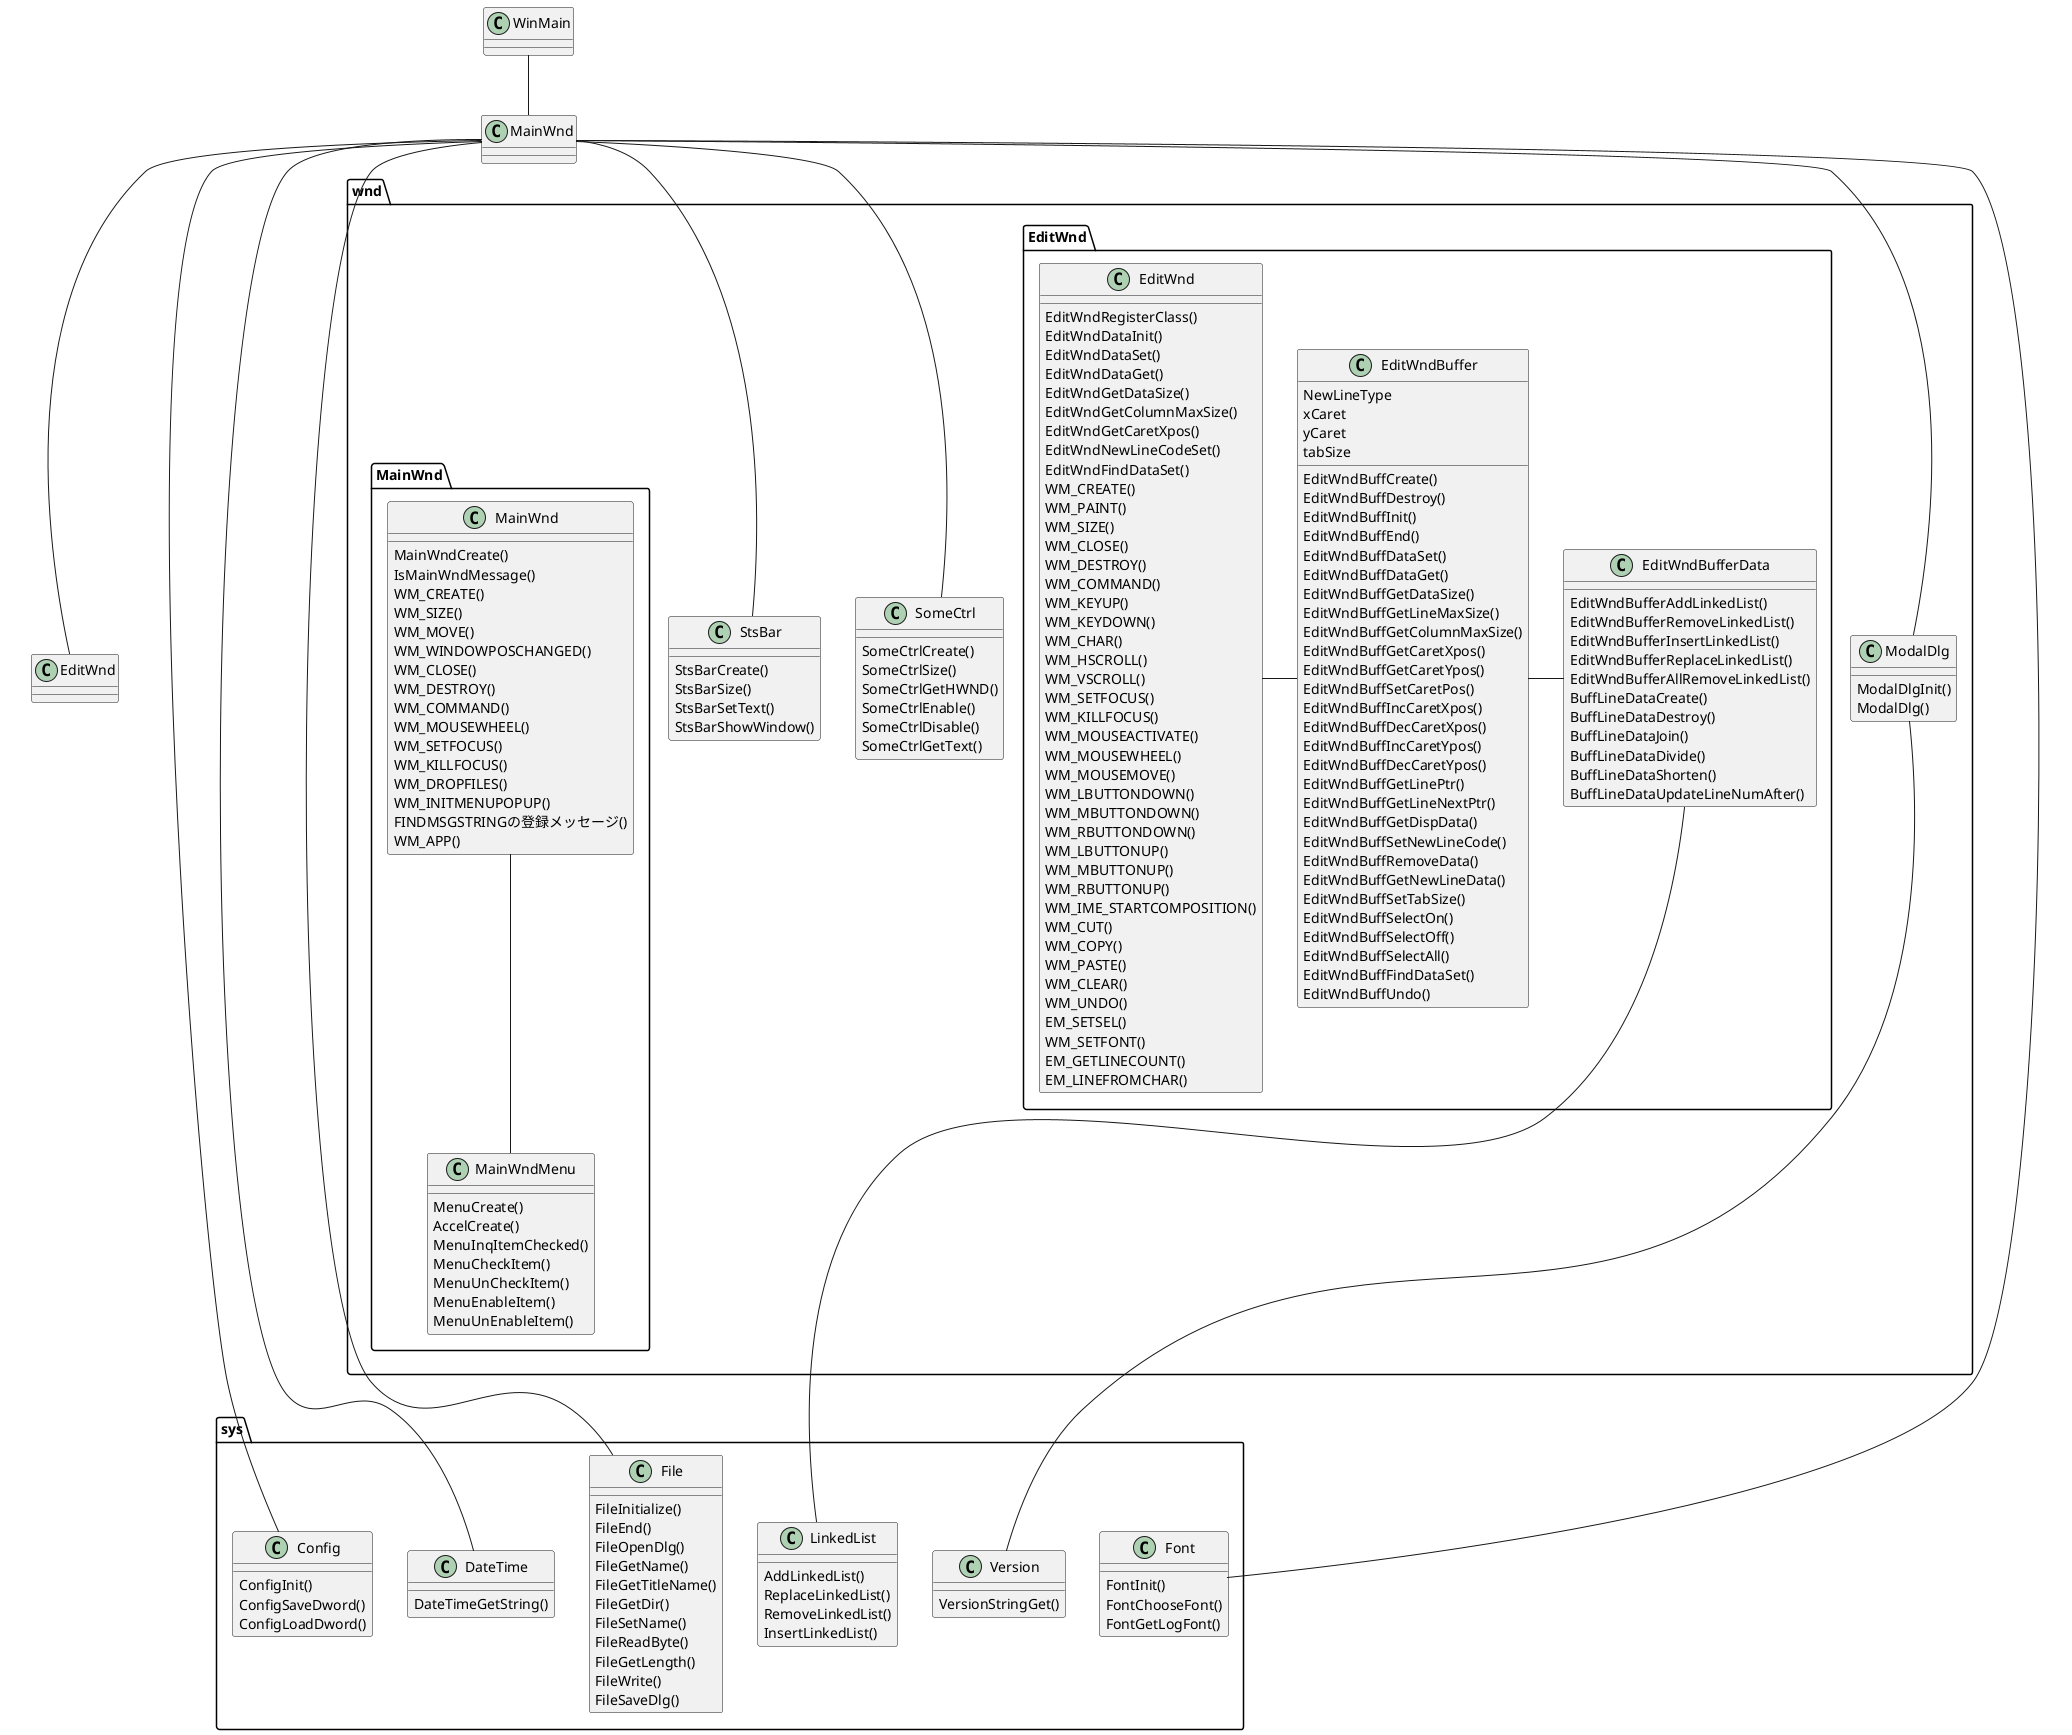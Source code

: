@startuml

class WinMain {
}

' sys/
package sys {
    class Config {
        ConfigInit()
        ConfigSaveDword()
        ConfigLoadDword()
    }
    class DateTime {
        DateTimeGetString()
    }
    class File {
        FileInitialize()
        FileEnd()
        FileOpenDlg()
        FileGetName()
        FileGetTitleName()
        FileGetDir()
        FileSetName()
        FileReadByte()
        FileGetLength()
        FileWrite()
        FileSaveDlg()
    }
    class Font {
        FontInit()
        FontChooseFont()
        FontGetLogFont()
    }
    class LinkedList {
        AddLinkedList()
        ReplaceLinkedList()
        RemoveLinkedList()
        InsertLinkedList()
    }
    class Version {
        VersionStringGet()
    }
}

' wnd/
package wnd {
    package MainWnd {
        class MainWnd {
            MainWndCreate()
            IsMainWndMessage()
            WM_CREATE()
            WM_SIZE()
            WM_MOVE()
            WM_WINDOWPOSCHANGED()
            WM_CLOSE()
            WM_DESTROY()
            WM_COMMAND()
            WM_MOUSEWHEEL()
            WM_SETFOCUS()
            WM_KILLFOCUS()
            WM_DROPFILES()
            WM_INITMENUPOPUP()
            FINDMSGSTRINGの登録メッセージ()
            WM_APP()
        }

        class MainWndMenu {
            MenuCreate()
            AccelCreate()
            MenuInqItemChecked()
            MenuCheckItem()
            MenuUnCheckItem()
            MenuEnableItem()
            MenuUnEnableItem()
        }

        MainWnd -- MainWndMenu
    }

    package EditWnd {
        class "EditWnd" as EditWnd {
            EditWndRegisterClass()
            EditWndDataInit()
            EditWndDataSet()
            EditWndDataGet()
            EditWndGetDataSize()
            EditWndGetColumnMaxSize()
            EditWndGetCaretXpos()
            EditWndNewLineCodeSet()
            EditWndFindDataSet()
            WM_CREATE()
            WM_PAINT()
            WM_SIZE()
            WM_CLOSE()
            WM_DESTROY()
            WM_COMMAND()
            WM_KEYUP()
            WM_KEYDOWN()
            WM_CHAR()
            WM_HSCROLL()
            WM_VSCROLL()
            WM_SETFOCUS()
            WM_KILLFOCUS()
            WM_MOUSEACTIVATE()
            WM_MOUSEWHEEL()
            WM_MOUSEMOVE()
            WM_LBUTTONDOWN()
            WM_MBUTTONDOWN()
            WM_RBUTTONDOWN()
            WM_LBUTTONUP()
            WM_MBUTTONUP()
            WM_RBUTTONUP()
            WM_IME_STARTCOMPOSITION()
            WM_CUT()
            WM_COPY()
            WM_PASTE()
            WM_CLEAR()
            WM_UNDO()
            EM_SETSEL()
            WM_SETFONT()
            EM_GETLINECOUNT()
            EM_LINEFROMCHAR()
        }

        class "EditWndBuffer" as EditWndBuffer {
            NewLineType
            xCaret
            yCaret
            tabSize
            EditWndBuffCreate()
            EditWndBuffDestroy()
            EditWndBuffInit()
            EditWndBuffEnd()
            EditWndBuffDataSet()
            EditWndBuffDataGet()
            EditWndBuffGetDataSize()
            EditWndBuffGetLineMaxSize()
            EditWndBuffGetColumnMaxSize()
            EditWndBuffGetCaretXpos()
            EditWndBuffGetCaretYpos()
            EditWndBuffSetCaretPos()
            EditWndBuffIncCaretXpos()
            EditWndBuffDecCaretXpos()
            EditWndBuffIncCaretYpos()
            EditWndBuffDecCaretYpos()
            EditWndBuffGetLinePtr()
            EditWndBuffGetLineNextPtr()
            EditWndBuffGetDispData()
            EditWndBuffSetNewLineCode()
            EditWndBuffRemoveData()
            EditWndBuffGetNewLineData()
            EditWndBuffSetTabSize()
            EditWndBuffSelectOn()
            EditWndBuffSelectOff()
            EditWndBuffSelectAll()
            EditWndBuffFindDataSet()
            EditWndBuffUndo()
        }
        class EditWndBufferData {
            EditWndBufferAddLinkedList()
            EditWndBufferRemoveLinkedList()
            EditWndBufferInsertLinkedList()
            EditWndBufferReplaceLinkedList()
            EditWndBufferAllRemoveLinkedList()
            BuffLineDataCreate()
            BuffLineDataDestroy()
            BuffLineDataJoin()
            BuffLineDataDivide()
            BuffLineDataShorten()
            BuffLineDataUpdateLineNumAfter()
        }

        EditWnd - EditWndBuffer
        EditWndBuffer - EditWndBufferData
    }

    class ModalDlg {
        ModalDlgInit()
        ModalDlg()
    }

    class SomeCtrl {
        SomeCtrlCreate()
        SomeCtrlSize()
        SomeCtrlGetHWND()
        SomeCtrlEnable()
        SomeCtrlDisable()
        SomeCtrlGetText()
    }

    class StsBar {
        StsBarCreate()
        StsBarSize()
        StsBarSetText()
        StsBarShowWindow()
    }
}

WinMain -- MainWnd

MainWnd -- EditWnd
MainWnd -- ModalDlg
MainWnd -- StsBar
MainWnd -- SomeCtrl

MainWnd ----- Config
MainWnd ----- DateTime
MainWnd ----- File
MainWnd ----- Font

EditWndBufferData -- LinkedList

ModalDlg -- Version

@enduml
